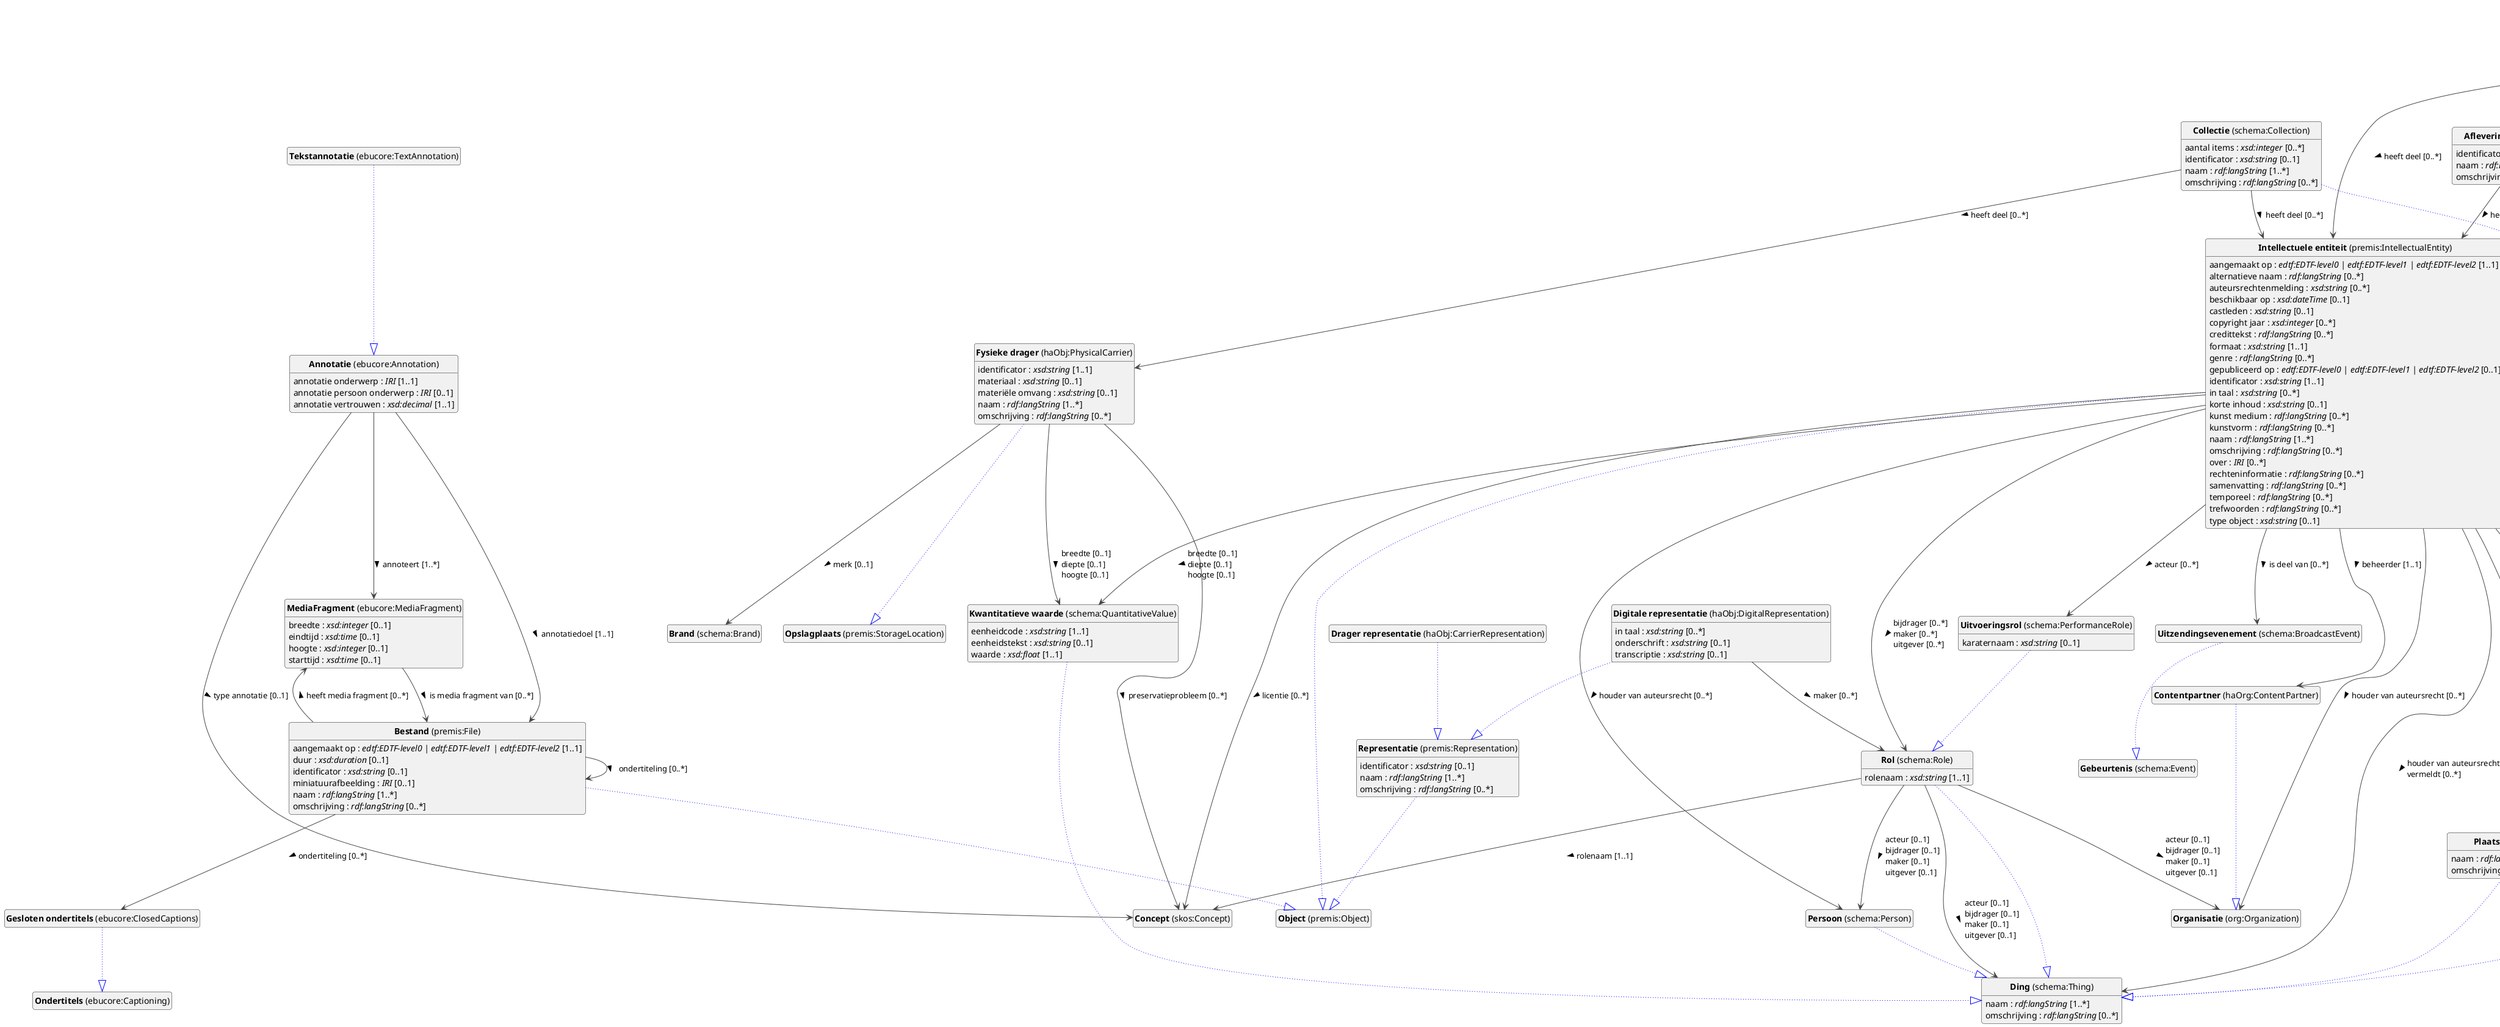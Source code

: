 @startuml
!theme vibrant
skinparam classFontSize 14
!define LIGHTORANGE
skinparam componentStyle uml2
skinparam wrapMessageWidth 1000
skinparam wrapWidth 1000
' skinparam ArrowColor #Maroon
' Remove shadows
skinparam shadowing false
'skinparam linetype polyline
skinparam ArrowMessageAlignment left
top to bottom direction


class "<b>MediaFragment</b> (ebucore:MediaFragment)" as ebucore_MediaFragment [[#ebucore%3AMediaFragment]]
class "<b>Brand</b> (schema:Brand)" as schema_Brand [[../../events/nl#schema%3ABrand]]
class "<b>Aflevering</b> (schema:Episode)" as schema_Episode [[#schema%3AEpisode]]
class "<b>Creatief werk</b> (schema:CreativeWork)" as schema_CreativeWork [[#schema%3ACreativeWork]]
class "<b>Annotatie</b> (ebucore:Annotation)" as ebucore_Annotation [[#ebucore%3AAnnotation]]
class "<b>Archiefcomponent</b> (schema:ArchiveComponent)" as schema_ArchiveComponent [[#schema%3AArchiveComponent]]
class "<b>Creatief werk</b> (schema:CreativeWork)" as schema_CreativeWork [[#schema%3ACreativeWork]]
class "<b>Bestand</b> (premis:File)" as premis_File [[#premis%3AFile]]
class "<b>Object</b> (premis:Object)" as premis_Object [[#premis%3AObject]]
class "<b>Collectie</b> (schema:Collection)" as schema_Collection [[#schema%3ACollection]]
class "<b>Creatief werk</b> (schema:CreativeWork)" as schema_CreativeWork [[#schema%3ACreativeWork]]
class "<b>Concept</b> (skos:Concept)" as skos_Concept [[../../terms/nl#skos%3AConcept]]
class "<b>Contentpartner</b> (haOrg:ContentPartner)" as haOrg_ContentPartner [[../../organizations/nl#haOrg%3AContentPartner]]
class "<b>Organisatie</b> (org:Organization)" as org_Organization [[#org%3AOrganization]]
class "<b>Creatief werk</b> (schema:CreativeWork)" as schema_CreativeWork [[#schema%3ACreativeWork]]
class "<b>Ding</b> (schema:Thing)" as schema_Thing [[#schema%3AThing]]
class "<b>Creatief werk seizoen</b> (schema:CreativeWorkSeason)" as schema_CreativeWorkSeason [[#schema%3ACreativeWorkSeason]]
class "<b>Creatief werk</b> (schema:CreativeWork)" as schema_CreativeWork [[#schema%3ACreativeWork]]
class "<b>Digitale representatie</b> (haObj:DigitalRepresentation)" as haObj_DigitalRepresentation [[#haObj%3ADigitalRepresentation]]
class "<b>Representatie</b> (premis:Representation)" as premis_Representation [[#premis%3ARepresentation]]
class "<b>Ding</b> (schema:Thing)" as schema_Thing [[#schema%3AThing]]
class "<b>Drager representatie</b> (haObj:CarrierRepresentation)" as haObj_CarrierRepresentation [[#haObj%3ACarrierRepresentation]]
class "<b>Representatie</b> (premis:Representation)" as premis_Representation [[#premis%3ARepresentation]]
class "<b>Fysieke drager</b> (haObj:PhysicalCarrier)" as haObj_PhysicalCarrier [[#haObj%3APhysicalCarrier]]
class "<b>Opslagplaats</b> (premis:StorageLocation)" as premis_StorageLocation [[#premis%3AStorageLocation]]
class "<b>Gesloten ondertitels</b> (ebucore:ClosedCaptions)" as ebucore_ClosedCaptions [[#ebucore%3AClosedCaptions]]
class "<b>Ondertitels</b> (ebucore:Captioning)" as ebucore_Captioning [[#ebucore%3ACaptioning]]
class "<b>Intellectuele entiteit</b> (premis:IntellectualEntity)" as premis_IntellectualEntity [[#premis%3AIntellectualEntity]]
class "<b>Object</b> (premis:Object)" as premis_Object [[#premis%3AObject]]
class "<b>Kwantitatieve waarde</b> (schema:QuantitativeValue)" as schema_QuantitativeValue [[#schema%3AQuantitativeValue]]
class "<b>Ding</b> (schema:Thing)" as schema_Thing [[#schema%3AThing]]
class "<b>Organisatie</b> (org:Organization)" as org_Organization [[../../organizations/nl#org%3AOrganization]]
class "<b>Persoon</b> (schema:Person)" as schema_Person [[../../organizations/nl#schema%3APerson]]
class "<b>Ding</b> (schema:Thing)" as schema_Thing [[#schema%3AThing]]
class "<b>Plaats</b> (schema:Place)" as schema_Place [[#schema%3APlace]]
class "<b>Ding</b> (schema:Thing)" as schema_Thing [[#schema%3AThing]]
class "<b>Representatie</b> (premis:Representation)" as premis_Representation [[#premis%3ARepresentation]]
class "<b>Object</b> (premis:Object)" as premis_Object [[#premis%3AObject]]
class "<b>Rol</b> (schema:Role)" as schema_Role [[#schema%3ARole]]
class "<b>Ding</b> (schema:Thing)" as schema_Thing [[#schema%3AThing]]
class "<b>Serie van het creatief werk</b> (schema:CreativeWorkSeries)" as schema_CreativeWorkSeries [[#schema%3ACreativeWorkSeries]]
class "<b>Creatief werk</b> (schema:CreativeWork)" as schema_CreativeWork [[#schema%3ACreativeWork]]
class "<b>Tekstannotatie</b> (ebucore:TextAnnotation)" as ebucore_TextAnnotation [[#ebucore%3ATextAnnotation]]
class "<b>Annotatie</b> (ebucore:Annotation)" as ebucore_Annotation [[#ebucore%3AAnnotation]]
class "<b>Uitvoeringsrol</b> (schema:PerformanceRole)" as schema_PerformanceRole [[#schema%3APerformanceRole]]
class "<b>Rol</b> (schema:Role)" as schema_Role [[#schema%3ARole]]
class "<b>Uitzendingsevenement</b> (schema:BroadcastEvent)" as schema_BroadcastEvent [[#schema%3ABroadcastEvent]]
class "<b>Gebeurtenis</b> (schema:Event)" as schema_Event [[#schema%3AEvent]]


ebucore_MediaFragment : breedte : <i>xsd:integer</i> [0..1]
ebucore_MediaFragment : eindtijd : <i>xsd:time</i> [0..1]
ebucore_MediaFragment : hoogte : <i>xsd:integer</i> [0..1]
ebucore_MediaFragment : regio-afbakening (x-as) : <i>xsd:integer</i> [0..1]
ebucore_MediaFragment : regio-afbakening (y-as) : <i>xsd:integer</i> [0..1]
ebucore_MediaFragment : starttijd : <i>xsd:time</i> [0..1]
ebucore_MediaFragment --> premis_File :is media fragment van [0..*]  > 





schema_Episode --|> schema_CreativeWork #blue;line.dotted;text:blue

schema_Episode : identificator : <i>xsd:string</i> [1..1]
schema_Episode : naam : <i>rdf:langString</i> [1..*]
schema_Episode : omschrijving : <i>rdf:langString</i> [0..*]
schema_Episode --> premis_IntellectualEntity :heeft deel [0..*]  > 




ebucore_Annotation : annotatie onderwerp : <i>IRI</i> [1..1]
ebucore_Annotation : annotatie persoon onderwerp : <i>IRI</i> [0..1]
ebucore_Annotation : annotatie vertrouwen : <i>xsd:decimal</i> [1..1]

ebucore_Annotation --> ebucore_MediaFragment :annoteert [1..*]  > 
ebucore_Annotation --> premis_File :annotatiedoel [1..1]  > 
ebucore_Annotation --> skos_Concept :type annotatie [0..1]  > 


schema_ArchiveComponent --|> schema_CreativeWork #blue;line.dotted;text:blue

schema_ArchiveComponent : naam : <i>rdf:langString</i> [1..*]
schema_ArchiveComponent : omschrijving : <i>rdf:langString</i> [0..*]
schema_ArchiveComponent --> premis_IntellectualEntity :heeft deel [0..*]  > 

schema_ArchiveComponent --> schema_ArchiveComponent :heeft deel [0..*]  \lis deel van [0..*]  > 

premis_File --|> premis_Object #blue;line.dotted;text:blue

premis_File : aangemaakt op : <i>edtf:EDTF-level0 | edtf:EDTF-level1 | edtf:EDTF-level2</i> [1..1]
premis_File : duur : <i>xsd:duration</i> [0..1]
premis_File : identificator : <i>xsd:string</i> [0..1]
premis_File : miniatuurafbeelding : <i>IRI</i> [0..1]
premis_File : naam : <i>rdf:langString</i> [1..*]
premis_File : omschrijving : <i>rdf:langString</i> [0..*]

premis_File --> ebucore_ClosedCaptions :ondertiteling [0..*]  > 
premis_File --> ebucore_MediaFragment :heeft media fragment [0..*]  > 



premis_File --> premis_File :ondertiteling [0..*]  > 




schema_Collection --|> schema_CreativeWork #blue;line.dotted;text:blue

schema_Collection : aantal items : <i>xsd:integer</i> [0..*]
schema_Collection : identificator : <i>xsd:string</i> [0..1]
schema_Collection : naam : <i>rdf:langString</i> [1..*]
schema_Collection : omschrijving : <i>rdf:langString</i> [0..*]
schema_Collection --> haObj_PhysicalCarrier :heeft deel [0..*]  > 
schema_Collection --> premis_IntellectualEntity :heeft deel [0..*]  > 






haOrg_ContentPartner --|> org_Organization #blue;line.dotted;text:blue


schema_CreativeWork --|> schema_Thing #blue;line.dotted;text:blue


schema_CreativeWorkSeason --|> schema_CreativeWork #blue;line.dotted;text:blue

schema_CreativeWorkSeason : identifier : <i>xsd:string</i> [0..1]
schema_CreativeWorkSeason : naam : <i>rdf:langString</i> [1..*]
schema_CreativeWorkSeason : omschrijving : <i>rdf:langString</i> [0..*]
schema_CreativeWorkSeason : seizoensnummer : <i>xsd:integer</i> [0..*]
schema_CreativeWorkSeason --> premis_IntellectualEntity :heeft deel [0..*]  > 

schema_CreativeWorkSeason --> schema_CreativeWork :heeft deel [0..*]  > 
schema_CreativeWorkSeason --> schema_CreativeWorkSeries :is deel van [0..*]  > 



haObj_DigitalRepresentation --|> premis_Representation #blue;line.dotted;text:blue

haObj_DigitalRepresentation : in taal : <i>xsd:string</i> [0..*]
haObj_DigitalRepresentation : onderschrift : <i>xsd:string</i> [0..1]
haObj_DigitalRepresentation : transcriptie : <i>xsd:string</i> [0..1]
haObj_DigitalRepresentation --> schema_Role :maker [0..*]  > 



schema_Thing : naam : <i>rdf:langString</i> [1..*]
schema_Thing : omschrijving : <i>rdf:langString</i> [0..*]


haObj_CarrierRepresentation --|> premis_Representation #blue;line.dotted;text:blue


haObj_PhysicalCarrier --|> premis_StorageLocation #blue;line.dotted;text:blue

haObj_PhysicalCarrier : identificator : <i>xsd:string</i> [1..1]
haObj_PhysicalCarrier : materiaal : <i>xsd:string</i> [0..1]
haObj_PhysicalCarrier : materiële omvang : <i>xsd:string</i> [0..1]
haObj_PhysicalCarrier : naam : <i>rdf:langString</i> [1..*]
haObj_PhysicalCarrier : omschrijving : <i>rdf:langString</i> [0..*]

haObj_PhysicalCarrier --> schema_Brand :merk [0..1]  > 
haObj_PhysicalCarrier --> schema_QuantitativeValue :breedte [0..1]  \ldiepte [0..1]  \lhoogte [0..1]  > 
haObj_PhysicalCarrier --> skos_Concept :preservatieprobleem [0..*]  > 


ebucore_ClosedCaptions --|> ebucore_Captioning #blue;line.dotted;text:blue


premis_IntellectualEntity --|> premis_Object #blue;line.dotted;text:blue

premis_IntellectualEntity : aangemaakt op : <i>edtf:EDTF-level0 | edtf:EDTF-level1 | edtf:EDTF-level2</i> [1..1]
premis_IntellectualEntity : alternatieve naam : <i>rdf:langString</i> [0..*]
premis_IntellectualEntity : auteursrechtenmelding : <i>xsd:string</i> [0..*]
premis_IntellectualEntity : beschikbaar op : <i>xsd:dateTime</i> [0..1]
premis_IntellectualEntity : castleden : <i>xsd:string</i> [0..1]
premis_IntellectualEntity : copyright jaar : <i>xsd:integer</i> [0..*]
premis_IntellectualEntity : credittekst : <i>rdf:langString</i> [0..*]
premis_IntellectualEntity : formaat : <i>xsd:string</i> [1..1]
premis_IntellectualEntity : genre : <i>rdf:langString</i> [0..*]
premis_IntellectualEntity : gepubliceerd op : <i>edtf:EDTF-level0 | edtf:EDTF-level1 | edtf:EDTF-level2</i> [0..1]
premis_IntellectualEntity : identificator : <i>xsd:string</i> [1..1]
premis_IntellectualEntity : in taal : <i>xsd:string</i> [0..*]
premis_IntellectualEntity : korte inhoud : <i>xsd:string</i> [0..1]
premis_IntellectualEntity : kunst medium : <i>rdf:langString</i> [0..*]
premis_IntellectualEntity : kunstvorm : <i>rdf:langString</i> [0..*]
premis_IntellectualEntity : naam : <i>rdf:langString</i> [1..*]
premis_IntellectualEntity : omschrijving : <i>rdf:langString</i> [0..*]
premis_IntellectualEntity : over : <i>IRI</i> [0..*]
premis_IntellectualEntity : rechteninformatie : <i>rdf:langString</i> [0..*]
premis_IntellectualEntity : samenvatting : <i>rdf:langString</i> [0..*]
premis_IntellectualEntity : temporeel : <i>rdf:langString</i> [0..*]
premis_IntellectualEntity : trefwoorden : <i>rdf:langString</i> [0..*]
premis_IntellectualEntity : type object : <i>xsd:string</i> [0..1]




premis_IntellectualEntity --> haOrg_ContentPartner :beheerder [1..1]  > 
premis_IntellectualEntity --> org_Organization :houder van auteursrecht [0..*]  > 

premis_IntellectualEntity --> schema_BroadcastEvent :is deel van [0..*]  > 
premis_IntellectualEntity --> schema_CreativeWork :is deel van [0..*]  > 
premis_IntellectualEntity --> schema_PerformanceRole :acteur [0..*]  > 
premis_IntellectualEntity --> schema_Person :houder van auteursrecht [0..*]  > 
premis_IntellectualEntity --> schema_Place :spatiaal [0..*]  > 
premis_IntellectualEntity --> schema_QuantitativeValue :breedte [0..1]  \ldiepte [0..1]  \lhoogte [0..1]  > 
premis_IntellectualEntity --> schema_Role :bijdrager [0..*]  \lmaker [0..*]  \luitgever [0..*]  > 
premis_IntellectualEntity --> schema_Thing :houder van auteursrecht [0..*]  \lvermeldt [0..*]  > 
premis_IntellectualEntity --> skos_Concept :licentie [0..*]  > 




schema_QuantitativeValue --|> schema_Thing #blue;line.dotted;text:blue

schema_QuantitativeValue : eenheidcode : <i>xsd:string</i> [1..1]
schema_QuantitativeValue : eenheidstekst : <i>xsd:string</i> [0..1]
schema_QuantitativeValue : waarde : <i>xsd:float</i> [1..1]





schema_Person --|> schema_Thing #blue;line.dotted;text:blue


schema_Place --|> schema_Thing #blue;line.dotted;text:blue

schema_Place : naam : <i>rdf:langString</i> [1..*]
schema_Place : omschrijving : <i>rdf:langString</i> [0..*]

schema_Place --> schema_Place :is deel van plaats [0..*]  > 

premis_Representation --|> premis_Object #blue;line.dotted;text:blue

premis_Representation : identificator : <i>xsd:string</i> [0..1]
premis_Representation : naam : <i>rdf:langString</i> [1..*]
premis_Representation : omschrijving : <i>rdf:langString</i> [0..*]



schema_Role --|> schema_Thing #blue;line.dotted;text:blue

schema_Role : rolenaam : <i>xsd:string</i> [1..1]
schema_Role --> org_Organization :acteur [0..1]  \lbijdrager [0..1]  \lmaker [0..1]  \luitgever [0..1]  > 
schema_Role --> schema_Person :acteur [0..1]  \lbijdrager [0..1]  \lmaker [0..1]  \luitgever [0..1]  > 
schema_Role --> schema_Thing :acteur [0..1]  \lbijdrager [0..1]  \lmaker [0..1]  \luitgever [0..1]  > 
schema_Role --> skos_Concept :rolenaam [1..1]  > 


schema_CreativeWorkSeries --|> schema_CreativeWork #blue;line.dotted;text:blue

schema_CreativeWorkSeries : identificator : <i>xsd:string</i> [0..1]
schema_CreativeWorkSeries : naam : <i>rdf:langString</i> [1..*]
schema_CreativeWorkSeries : omschrijving : <i>rdf:langString</i> [0..*]
schema_CreativeWorkSeries : positie : <i>xsd:integer</i> [0..*]
schema_CreativeWorkSeries --> premis_IntellectualEntity :is deel van [0..*]  > 

schema_CreativeWorkSeries --> schema_CreativeWork :is deel van [0..*]  > 
schema_CreativeWorkSeries --> schema_CreativeWorkSeries :is een deel van [0..*]  > 



ebucore_TextAnnotation --|> ebucore_Annotation #blue;line.dotted;text:blue


schema_PerformanceRole --|> schema_Role #blue;line.dotted;text:blue

schema_PerformanceRole : karaternaam : <i>xsd:string</i> [0..1]


schema_BroadcastEvent --|> schema_Event #blue;line.dotted;text:blue



hide circle
hide methods
hide empty members
@enduml


